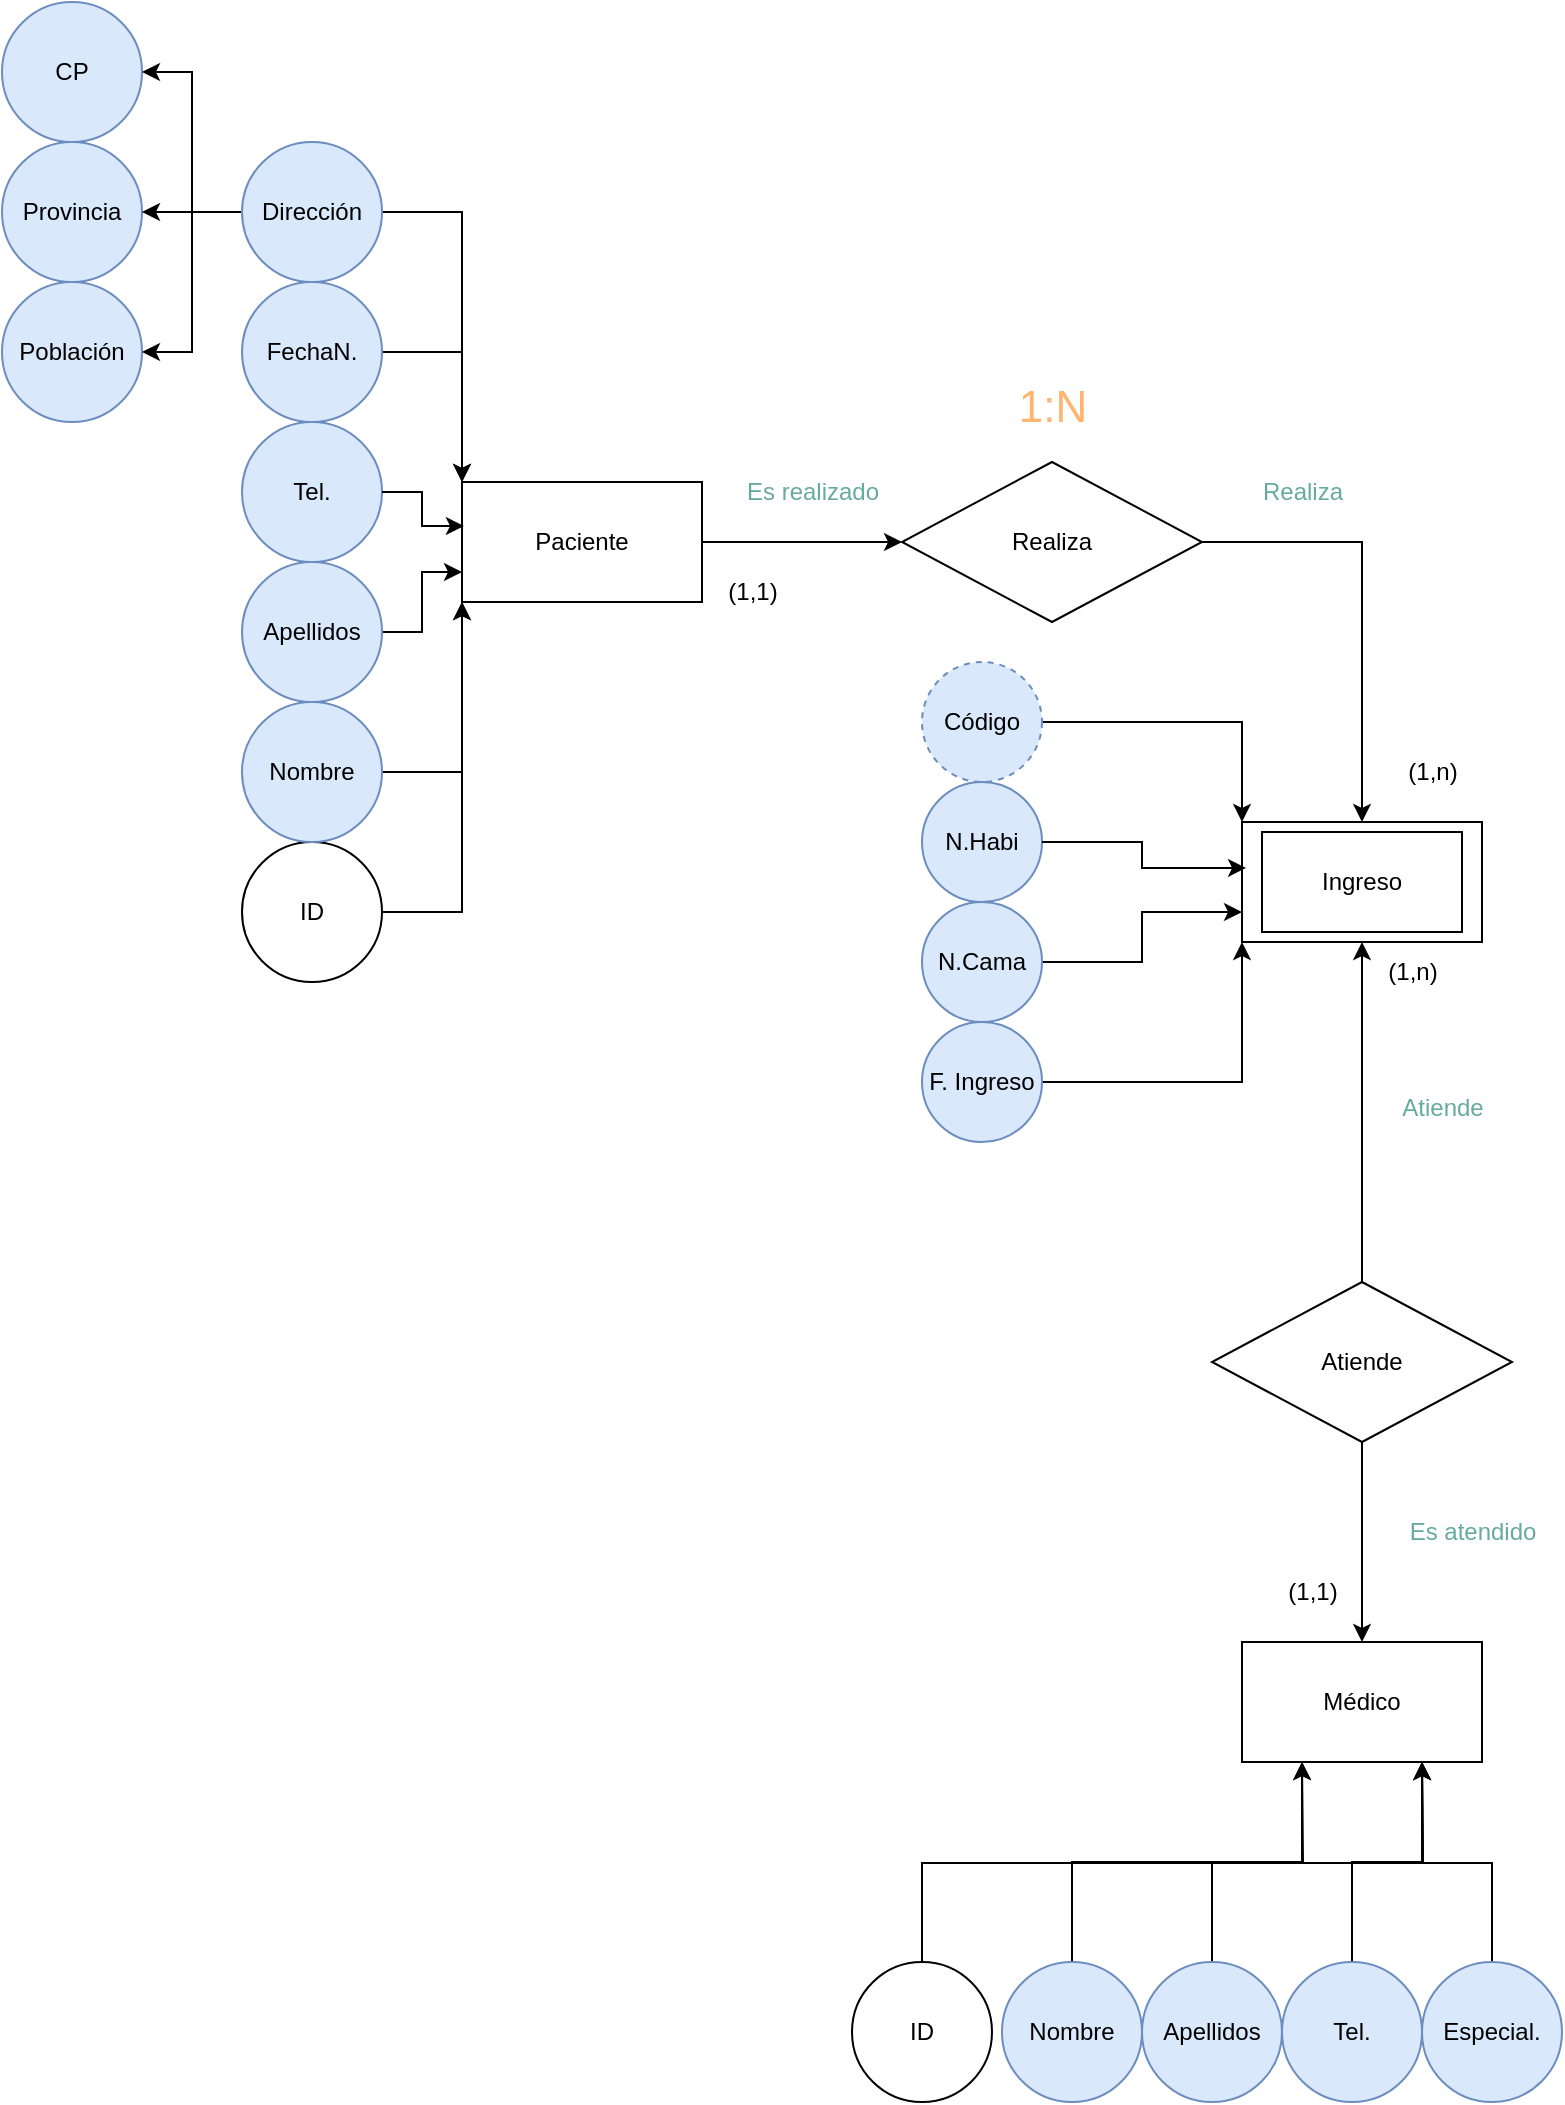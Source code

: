 <mxfile version="24.9.1">
  <diagram name="Página-1" id="DvtGWp3MwGRlvQhZWsbG">
    <mxGraphModel grid="1" page="1" gridSize="10" guides="1" tooltips="1" connect="1" arrows="1" fold="1" pageScale="1" pageWidth="827" pageHeight="1169" math="0" shadow="0">
      <root>
        <mxCell id="0" />
        <mxCell id="1" parent="0" />
        <mxCell id="20Wc5NVNt5mtbA7lKVf4-18" style="edgeStyle=orthogonalEdgeStyle;rounded=0;orthogonalLoop=1;jettySize=auto;html=1;exitX=1;exitY=0.5;exitDx=0;exitDy=0;entryX=0;entryY=1;entryDx=0;entryDy=0;" edge="1" parent="1" source="20Wc5NVNt5mtbA7lKVf4-1" target="20Wc5NVNt5mtbA7lKVf4-13">
          <mxGeometry relative="1" as="geometry" />
        </mxCell>
        <mxCell id="20Wc5NVNt5mtbA7lKVf4-1" value="ID" style="ellipse;whiteSpace=wrap;html=1;aspect=fixed;" vertex="1" parent="1">
          <mxGeometry x="160" y="470" width="70" height="70" as="geometry" />
        </mxCell>
        <mxCell id="20Wc5NVNt5mtbA7lKVf4-19" style="edgeStyle=orthogonalEdgeStyle;rounded=0;orthogonalLoop=1;jettySize=auto;html=1;exitX=1;exitY=0.5;exitDx=0;exitDy=0;entryX=0;entryY=1;entryDx=0;entryDy=0;" edge="1" parent="1" source="20Wc5NVNt5mtbA7lKVf4-2" target="20Wc5NVNt5mtbA7lKVf4-13">
          <mxGeometry relative="1" as="geometry" />
        </mxCell>
        <mxCell id="20Wc5NVNt5mtbA7lKVf4-2" value="Nombre" style="ellipse;whiteSpace=wrap;html=1;aspect=fixed;fillColor=#dae8fc;strokeColor=#6c8ebf;" vertex="1" parent="1">
          <mxGeometry x="160" y="400" width="70" height="70" as="geometry" />
        </mxCell>
        <mxCell id="20Wc5NVNt5mtbA7lKVf4-3" value="Población" style="ellipse;whiteSpace=wrap;html=1;aspect=fixed;fillColor=#dae8fc;strokeColor=#6c8ebf;" vertex="1" parent="1">
          <mxGeometry x="40" y="190" width="70" height="70" as="geometry" />
        </mxCell>
        <mxCell id="20Wc5NVNt5mtbA7lKVf4-4" value="Provincia" style="ellipse;whiteSpace=wrap;html=1;aspect=fixed;fillColor=#dae8fc;strokeColor=#6c8ebf;" vertex="1" parent="1">
          <mxGeometry x="40" y="120" width="70" height="70" as="geometry" />
        </mxCell>
        <mxCell id="20Wc5NVNt5mtbA7lKVf4-5" value="CP" style="ellipse;whiteSpace=wrap;html=1;aspect=fixed;fillColor=#dae8fc;strokeColor=#6c8ebf;" vertex="1" parent="1">
          <mxGeometry x="40" y="50" width="70" height="70" as="geometry" />
        </mxCell>
        <mxCell id="20Wc5NVNt5mtbA7lKVf4-20" style="edgeStyle=orthogonalEdgeStyle;rounded=0;orthogonalLoop=1;jettySize=auto;html=1;exitX=1;exitY=0.5;exitDx=0;exitDy=0;entryX=0;entryY=0.75;entryDx=0;entryDy=0;" edge="1" parent="1" source="20Wc5NVNt5mtbA7lKVf4-6" target="20Wc5NVNt5mtbA7lKVf4-13">
          <mxGeometry relative="1" as="geometry" />
        </mxCell>
        <mxCell id="20Wc5NVNt5mtbA7lKVf4-6" value="Apellidos" style="ellipse;whiteSpace=wrap;html=1;aspect=fixed;fillColor=#dae8fc;strokeColor=#6c8ebf;" vertex="1" parent="1">
          <mxGeometry x="160" y="330" width="70" height="70" as="geometry" />
        </mxCell>
        <mxCell id="20Wc5NVNt5mtbA7lKVf4-7" value="Tel." style="ellipse;whiteSpace=wrap;html=1;aspect=fixed;fillColor=#dae8fc;strokeColor=#6c8ebf;" vertex="1" parent="1">
          <mxGeometry x="160" y="260" width="70" height="70" as="geometry" />
        </mxCell>
        <mxCell id="20Wc5NVNt5mtbA7lKVf4-15" style="edgeStyle=orthogonalEdgeStyle;rounded=0;orthogonalLoop=1;jettySize=auto;html=1;exitX=1;exitY=0.5;exitDx=0;exitDy=0;entryX=0;entryY=0;entryDx=0;entryDy=0;" edge="1" parent="1" source="20Wc5NVNt5mtbA7lKVf4-8" target="20Wc5NVNt5mtbA7lKVf4-13">
          <mxGeometry relative="1" as="geometry" />
        </mxCell>
        <mxCell id="20Wc5NVNt5mtbA7lKVf4-8" value="&lt;div&gt;FechaN.&lt;/div&gt;" style="ellipse;whiteSpace=wrap;html=1;aspect=fixed;fillColor=#dae8fc;strokeColor=#6c8ebf;" vertex="1" parent="1">
          <mxGeometry x="160" y="190" width="70" height="70" as="geometry" />
        </mxCell>
        <mxCell id="20Wc5NVNt5mtbA7lKVf4-10" style="edgeStyle=orthogonalEdgeStyle;rounded=0;orthogonalLoop=1;jettySize=auto;html=1;exitX=0;exitY=0.5;exitDx=0;exitDy=0;entryX=1;entryY=0.5;entryDx=0;entryDy=0;" edge="1" parent="1" source="20Wc5NVNt5mtbA7lKVf4-9" target="20Wc5NVNt5mtbA7lKVf4-5">
          <mxGeometry relative="1" as="geometry" />
        </mxCell>
        <mxCell id="20Wc5NVNt5mtbA7lKVf4-11" style="edgeStyle=orthogonalEdgeStyle;rounded=0;orthogonalLoop=1;jettySize=auto;html=1;exitX=0;exitY=0.5;exitDx=0;exitDy=0;entryX=1;entryY=0.5;entryDx=0;entryDy=0;" edge="1" parent="1" source="20Wc5NVNt5mtbA7lKVf4-9" target="20Wc5NVNt5mtbA7lKVf4-4">
          <mxGeometry relative="1" as="geometry" />
        </mxCell>
        <mxCell id="20Wc5NVNt5mtbA7lKVf4-12" style="edgeStyle=orthogonalEdgeStyle;rounded=0;orthogonalLoop=1;jettySize=auto;html=1;exitX=0;exitY=0.5;exitDx=0;exitDy=0;entryX=1;entryY=0.5;entryDx=0;entryDy=0;" edge="1" parent="1" source="20Wc5NVNt5mtbA7lKVf4-9" target="20Wc5NVNt5mtbA7lKVf4-3">
          <mxGeometry relative="1" as="geometry">
            <mxPoint x="120" y="230" as="targetPoint" />
          </mxGeometry>
        </mxCell>
        <mxCell id="20Wc5NVNt5mtbA7lKVf4-14" style="edgeStyle=orthogonalEdgeStyle;rounded=0;orthogonalLoop=1;jettySize=auto;html=1;exitX=1;exitY=0.5;exitDx=0;exitDy=0;entryX=0;entryY=0;entryDx=0;entryDy=0;" edge="1" parent="1" source="20Wc5NVNt5mtbA7lKVf4-9" target="20Wc5NVNt5mtbA7lKVf4-13">
          <mxGeometry relative="1" as="geometry" />
        </mxCell>
        <mxCell id="20Wc5NVNt5mtbA7lKVf4-9" value="Dirección" style="ellipse;whiteSpace=wrap;html=1;aspect=fixed;fillColor=#dae8fc;strokeColor=#6c8ebf;" vertex="1" parent="1">
          <mxGeometry x="160" y="120" width="70" height="70" as="geometry" />
        </mxCell>
        <mxCell id="20Wc5NVNt5mtbA7lKVf4-13" value="Paciente" style="rounded=0;whiteSpace=wrap;html=1;" vertex="1" parent="1">
          <mxGeometry x="270" y="290" width="120" height="60" as="geometry" />
        </mxCell>
        <mxCell id="20Wc5NVNt5mtbA7lKVf4-22" style="edgeStyle=orthogonalEdgeStyle;rounded=0;orthogonalLoop=1;jettySize=auto;html=1;exitX=1;exitY=0.5;exitDx=0;exitDy=0;entryX=0.008;entryY=0.367;entryDx=0;entryDy=0;entryPerimeter=0;" edge="1" parent="1" source="20Wc5NVNt5mtbA7lKVf4-7" target="20Wc5NVNt5mtbA7lKVf4-13">
          <mxGeometry relative="1" as="geometry" />
        </mxCell>
        <mxCell id="20Wc5NVNt5mtbA7lKVf4-32" style="edgeStyle=orthogonalEdgeStyle;rounded=0;orthogonalLoop=1;jettySize=auto;html=1;exitX=1;exitY=0.5;exitDx=0;exitDy=0;entryX=0.5;entryY=0;entryDx=0;entryDy=0;" edge="1" parent="1" source="20Wc5NVNt5mtbA7lKVf4-23" target="20Wc5NVNt5mtbA7lKVf4-28">
          <mxGeometry relative="1" as="geometry" />
        </mxCell>
        <mxCell id="20Wc5NVNt5mtbA7lKVf4-23" value="Realiza" style="rhombus;whiteSpace=wrap;html=1;" vertex="1" parent="1">
          <mxGeometry x="490" y="280" width="150" height="80" as="geometry" />
        </mxCell>
        <mxCell id="20Wc5NVNt5mtbA7lKVf4-24" style="edgeStyle=orthogonalEdgeStyle;rounded=0;orthogonalLoop=1;jettySize=auto;html=1;exitX=1;exitY=0.5;exitDx=0;exitDy=0;entryX=0;entryY=0.5;entryDx=0;entryDy=0;" edge="1" parent="1" source="20Wc5NVNt5mtbA7lKVf4-13" target="20Wc5NVNt5mtbA7lKVf4-23">
          <mxGeometry relative="1" as="geometry" />
        </mxCell>
        <mxCell id="20Wc5NVNt5mtbA7lKVf4-25" value="(1,1)" style="text;html=1;align=center;verticalAlign=middle;resizable=0;points=[];autosize=1;strokeColor=none;fillColor=none;" vertex="1" parent="1">
          <mxGeometry x="390" y="330" width="50" height="30" as="geometry" />
        </mxCell>
        <mxCell id="20Wc5NVNt5mtbA7lKVf4-26" value="&lt;font color=&quot;#67ab9f&quot;&gt;Es realizado&lt;/font&gt;" style="text;html=1;align=center;verticalAlign=middle;resizable=0;points=[];autosize=1;strokeColor=none;fillColor=none;" vertex="1" parent="1">
          <mxGeometry x="400" y="280" width="90" height="30" as="geometry" />
        </mxCell>
        <mxCell id="20Wc5NVNt5mtbA7lKVf4-27" value="&lt;font color=&quot;#ffb570&quot; style=&quot;font-size: 22px;&quot;&gt;1:N&lt;/font&gt;" style="text;html=1;align=center;verticalAlign=middle;resizable=0;points=[];autosize=1;strokeColor=none;fillColor=none;" vertex="1" parent="1">
          <mxGeometry x="535" y="233" width="60" height="40" as="geometry" />
        </mxCell>
        <mxCell id="20Wc5NVNt5mtbA7lKVf4-28" value="" style="rounded=0;whiteSpace=wrap;html=1;" vertex="1" parent="1">
          <mxGeometry x="660" y="460" width="120" height="60" as="geometry" />
        </mxCell>
        <mxCell id="20Wc5NVNt5mtbA7lKVf4-31" value="Ingreso" style="rounded=0;whiteSpace=wrap;html=1;" vertex="1" parent="1">
          <mxGeometry x="670" y="465" width="100" height="50" as="geometry" />
        </mxCell>
        <mxCell id="20Wc5NVNt5mtbA7lKVf4-33" value="&lt;font color=&quot;#67ab9f&quot;&gt;Realiza&lt;/font&gt;" style="text;html=1;align=center;verticalAlign=middle;resizable=0;points=[];autosize=1;strokeColor=none;fillColor=none;" vertex="1" parent="1">
          <mxGeometry x="660" y="280" width="60" height="30" as="geometry" />
        </mxCell>
        <mxCell id="20Wc5NVNt5mtbA7lKVf4-39" style="edgeStyle=orthogonalEdgeStyle;rounded=0;orthogonalLoop=1;jettySize=auto;html=1;exitX=1;exitY=0.5;exitDx=0;exitDy=0;entryX=0;entryY=0;entryDx=0;entryDy=0;" edge="1" parent="1" source="20Wc5NVNt5mtbA7lKVf4-34" target="20Wc5NVNt5mtbA7lKVf4-28">
          <mxGeometry relative="1" as="geometry" />
        </mxCell>
        <mxCell id="20Wc5NVNt5mtbA7lKVf4-34" value="Código" style="ellipse;whiteSpace=wrap;html=1;aspect=fixed;dashed=1;fillColor=#dae8fc;strokeColor=#6c8ebf;" vertex="1" parent="1">
          <mxGeometry x="500" y="380" width="60" height="60" as="geometry" />
        </mxCell>
        <mxCell id="20Wc5NVNt5mtbA7lKVf4-35" value="N.Habi" style="ellipse;whiteSpace=wrap;html=1;aspect=fixed;fillColor=#dae8fc;strokeColor=#6c8ebf;" vertex="1" parent="1">
          <mxGeometry x="500" y="440" width="60" height="60" as="geometry" />
        </mxCell>
        <mxCell id="20Wc5NVNt5mtbA7lKVf4-42" style="edgeStyle=orthogonalEdgeStyle;rounded=0;orthogonalLoop=1;jettySize=auto;html=1;exitX=1;exitY=0.5;exitDx=0;exitDy=0;entryX=0;entryY=0.75;entryDx=0;entryDy=0;" edge="1" parent="1" source="20Wc5NVNt5mtbA7lKVf4-36" target="20Wc5NVNt5mtbA7lKVf4-28">
          <mxGeometry relative="1" as="geometry" />
        </mxCell>
        <mxCell id="20Wc5NVNt5mtbA7lKVf4-36" value="N.Cama" style="ellipse;whiteSpace=wrap;html=1;aspect=fixed;fillColor=#dae8fc;strokeColor=#6c8ebf;" vertex="1" parent="1">
          <mxGeometry x="500" y="500" width="60" height="60" as="geometry" />
        </mxCell>
        <mxCell id="20Wc5NVNt5mtbA7lKVf4-40" style="edgeStyle=orthogonalEdgeStyle;rounded=0;orthogonalLoop=1;jettySize=auto;html=1;exitX=1;exitY=0.5;exitDx=0;exitDy=0;entryX=0;entryY=1;entryDx=0;entryDy=0;" edge="1" parent="1" source="20Wc5NVNt5mtbA7lKVf4-38" target="20Wc5NVNt5mtbA7lKVf4-28">
          <mxGeometry relative="1" as="geometry" />
        </mxCell>
        <mxCell id="20Wc5NVNt5mtbA7lKVf4-38" value="F. Ingreso" style="ellipse;whiteSpace=wrap;html=1;aspect=fixed;fillColor=#dae8fc;strokeColor=#6c8ebf;" vertex="1" parent="1">
          <mxGeometry x="500" y="560" width="60" height="60" as="geometry" />
        </mxCell>
        <mxCell id="20Wc5NVNt5mtbA7lKVf4-41" style="edgeStyle=orthogonalEdgeStyle;rounded=0;orthogonalLoop=1;jettySize=auto;html=1;exitX=1;exitY=0.5;exitDx=0;exitDy=0;entryX=0.017;entryY=0.383;entryDx=0;entryDy=0;entryPerimeter=0;" edge="1" parent="1" source="20Wc5NVNt5mtbA7lKVf4-35" target="20Wc5NVNt5mtbA7lKVf4-28">
          <mxGeometry relative="1" as="geometry" />
        </mxCell>
        <mxCell id="20Wc5NVNt5mtbA7lKVf4-46" style="edgeStyle=orthogonalEdgeStyle;rounded=0;orthogonalLoop=1;jettySize=auto;html=1;exitX=0.5;exitY=0;exitDx=0;exitDy=0;entryX=0.5;entryY=1;entryDx=0;entryDy=0;" edge="1" parent="1" source="20Wc5NVNt5mtbA7lKVf4-44" target="20Wc5NVNt5mtbA7lKVf4-28">
          <mxGeometry relative="1" as="geometry" />
        </mxCell>
        <mxCell id="20Wc5NVNt5mtbA7lKVf4-51" style="edgeStyle=orthogonalEdgeStyle;rounded=0;orthogonalLoop=1;jettySize=auto;html=1;exitX=0.5;exitY=1;exitDx=0;exitDy=0;entryX=0.5;entryY=0;entryDx=0;entryDy=0;" edge="1" parent="1" source="20Wc5NVNt5mtbA7lKVf4-44" target="20Wc5NVNt5mtbA7lKVf4-50">
          <mxGeometry relative="1" as="geometry" />
        </mxCell>
        <mxCell id="20Wc5NVNt5mtbA7lKVf4-44" value="Atiende" style="rhombus;whiteSpace=wrap;html=1;" vertex="1" parent="1">
          <mxGeometry x="645" y="690" width="150" height="80" as="geometry" />
        </mxCell>
        <mxCell id="20Wc5NVNt5mtbA7lKVf4-47" value="&lt;font color=&quot;#67ab9f&quot;&gt;Atiende&lt;/font&gt;" style="text;html=1;align=center;verticalAlign=middle;resizable=0;points=[];autosize=1;strokeColor=none;fillColor=none;" vertex="1" parent="1">
          <mxGeometry x="730" y="588" width="60" height="30" as="geometry" />
        </mxCell>
        <mxCell id="20Wc5NVNt5mtbA7lKVf4-48" value="(1,n)" style="text;html=1;align=center;verticalAlign=middle;resizable=0;points=[];autosize=1;strokeColor=none;fillColor=none;" vertex="1" parent="1">
          <mxGeometry x="730" y="420" width="50" height="30" as="geometry" />
        </mxCell>
        <mxCell id="20Wc5NVNt5mtbA7lKVf4-49" value="(1,n)" style="text;html=1;align=center;verticalAlign=middle;resizable=0;points=[];autosize=1;strokeColor=none;fillColor=none;" vertex="1" parent="1">
          <mxGeometry x="720" y="520" width="50" height="30" as="geometry" />
        </mxCell>
        <mxCell id="20Wc5NVNt5mtbA7lKVf4-50" value="Médico" style="rounded=0;whiteSpace=wrap;html=1;" vertex="1" parent="1">
          <mxGeometry x="660" y="870" width="120" height="60" as="geometry" />
        </mxCell>
        <mxCell id="20Wc5NVNt5mtbA7lKVf4-52" value="&lt;font color=&quot;#67ab9f&quot;&gt;Es atendido&lt;br&gt;&lt;/font&gt;" style="text;html=1;align=center;verticalAlign=middle;resizable=0;points=[];autosize=1;" vertex="1" parent="1">
          <mxGeometry x="730" y="800" width="90" height="30" as="geometry" />
        </mxCell>
        <mxCell id="20Wc5NVNt5mtbA7lKVf4-53" value="(1,1)" style="text;html=1;align=center;verticalAlign=middle;resizable=0;points=[];autosize=1;strokeColor=none;fillColor=none;" vertex="1" parent="1">
          <mxGeometry x="670" y="830" width="50" height="30" as="geometry" />
        </mxCell>
        <mxCell id="20Wc5NVNt5mtbA7lKVf4-64" style="edgeStyle=orthogonalEdgeStyle;rounded=0;orthogonalLoop=1;jettySize=auto;html=1;exitX=0.5;exitY=0;exitDx=0;exitDy=0;" edge="1" parent="1" source="20Wc5NVNt5mtbA7lKVf4-54">
          <mxGeometry relative="1" as="geometry">
            <mxPoint x="690" y="930" as="targetPoint" />
          </mxGeometry>
        </mxCell>
        <mxCell id="20Wc5NVNt5mtbA7lKVf4-54" value="ID" style="ellipse;whiteSpace=wrap;html=1;aspect=fixed;" vertex="1" parent="1">
          <mxGeometry x="465" y="1030" width="70" height="70" as="geometry" />
        </mxCell>
        <mxCell id="20Wc5NVNt5mtbA7lKVf4-63" style="edgeStyle=orthogonalEdgeStyle;rounded=0;orthogonalLoop=1;jettySize=auto;html=1;exitX=0.5;exitY=0;exitDx=0;exitDy=0;entryX=0.25;entryY=1;entryDx=0;entryDy=0;" edge="1" parent="1" source="20Wc5NVNt5mtbA7lKVf4-55" target="20Wc5NVNt5mtbA7lKVf4-50">
          <mxGeometry relative="1" as="geometry" />
        </mxCell>
        <mxCell id="20Wc5NVNt5mtbA7lKVf4-55" value="Nombre" style="ellipse;whiteSpace=wrap;html=1;aspect=fixed;fillColor=#dae8fc;strokeColor=#6c8ebf;" vertex="1" parent="1">
          <mxGeometry x="540" y="1030" width="70" height="70" as="geometry" />
        </mxCell>
        <mxCell id="20Wc5NVNt5mtbA7lKVf4-61" style="edgeStyle=orthogonalEdgeStyle;rounded=0;orthogonalLoop=1;jettySize=auto;html=1;exitX=0.5;exitY=0;exitDx=0;exitDy=0;" edge="1" parent="1" source="20Wc5NVNt5mtbA7lKVf4-56">
          <mxGeometry relative="1" as="geometry">
            <mxPoint x="750" y="930" as="targetPoint" />
          </mxGeometry>
        </mxCell>
        <mxCell id="20Wc5NVNt5mtbA7lKVf4-56" value="Apellidos" style="ellipse;whiteSpace=wrap;html=1;aspect=fixed;fillColor=#dae8fc;strokeColor=#6c8ebf;" vertex="1" parent="1">
          <mxGeometry x="610" y="1030" width="70" height="70" as="geometry" />
        </mxCell>
        <mxCell id="20Wc5NVNt5mtbA7lKVf4-60" style="edgeStyle=orthogonalEdgeStyle;rounded=0;orthogonalLoop=1;jettySize=auto;html=1;exitX=0.5;exitY=0;exitDx=0;exitDy=0;entryX=0.75;entryY=1;entryDx=0;entryDy=0;" edge="1" parent="1" source="20Wc5NVNt5mtbA7lKVf4-57" target="20Wc5NVNt5mtbA7lKVf4-50">
          <mxGeometry relative="1" as="geometry" />
        </mxCell>
        <mxCell id="20Wc5NVNt5mtbA7lKVf4-57" value="Tel." style="ellipse;whiteSpace=wrap;html=1;aspect=fixed;fillColor=#dae8fc;strokeColor=#6c8ebf;" vertex="1" parent="1">
          <mxGeometry x="680" y="1030" width="70" height="70" as="geometry" />
        </mxCell>
        <mxCell id="20Wc5NVNt5mtbA7lKVf4-62" style="edgeStyle=orthogonalEdgeStyle;rounded=0;orthogonalLoop=1;jettySize=auto;html=1;exitX=0.5;exitY=0;exitDx=0;exitDy=0;" edge="1" parent="1" source="20Wc5NVNt5mtbA7lKVf4-58">
          <mxGeometry relative="1" as="geometry">
            <mxPoint x="750" y="930" as="targetPoint" />
          </mxGeometry>
        </mxCell>
        <mxCell id="20Wc5NVNt5mtbA7lKVf4-58" value="Especial." style="ellipse;whiteSpace=wrap;html=1;aspect=fixed;fillColor=#dae8fc;strokeColor=#6c8ebf;" vertex="1" parent="1">
          <mxGeometry x="750" y="1030" width="70" height="70" as="geometry" />
        </mxCell>
      </root>
    </mxGraphModel>
  </diagram>
</mxfile>
